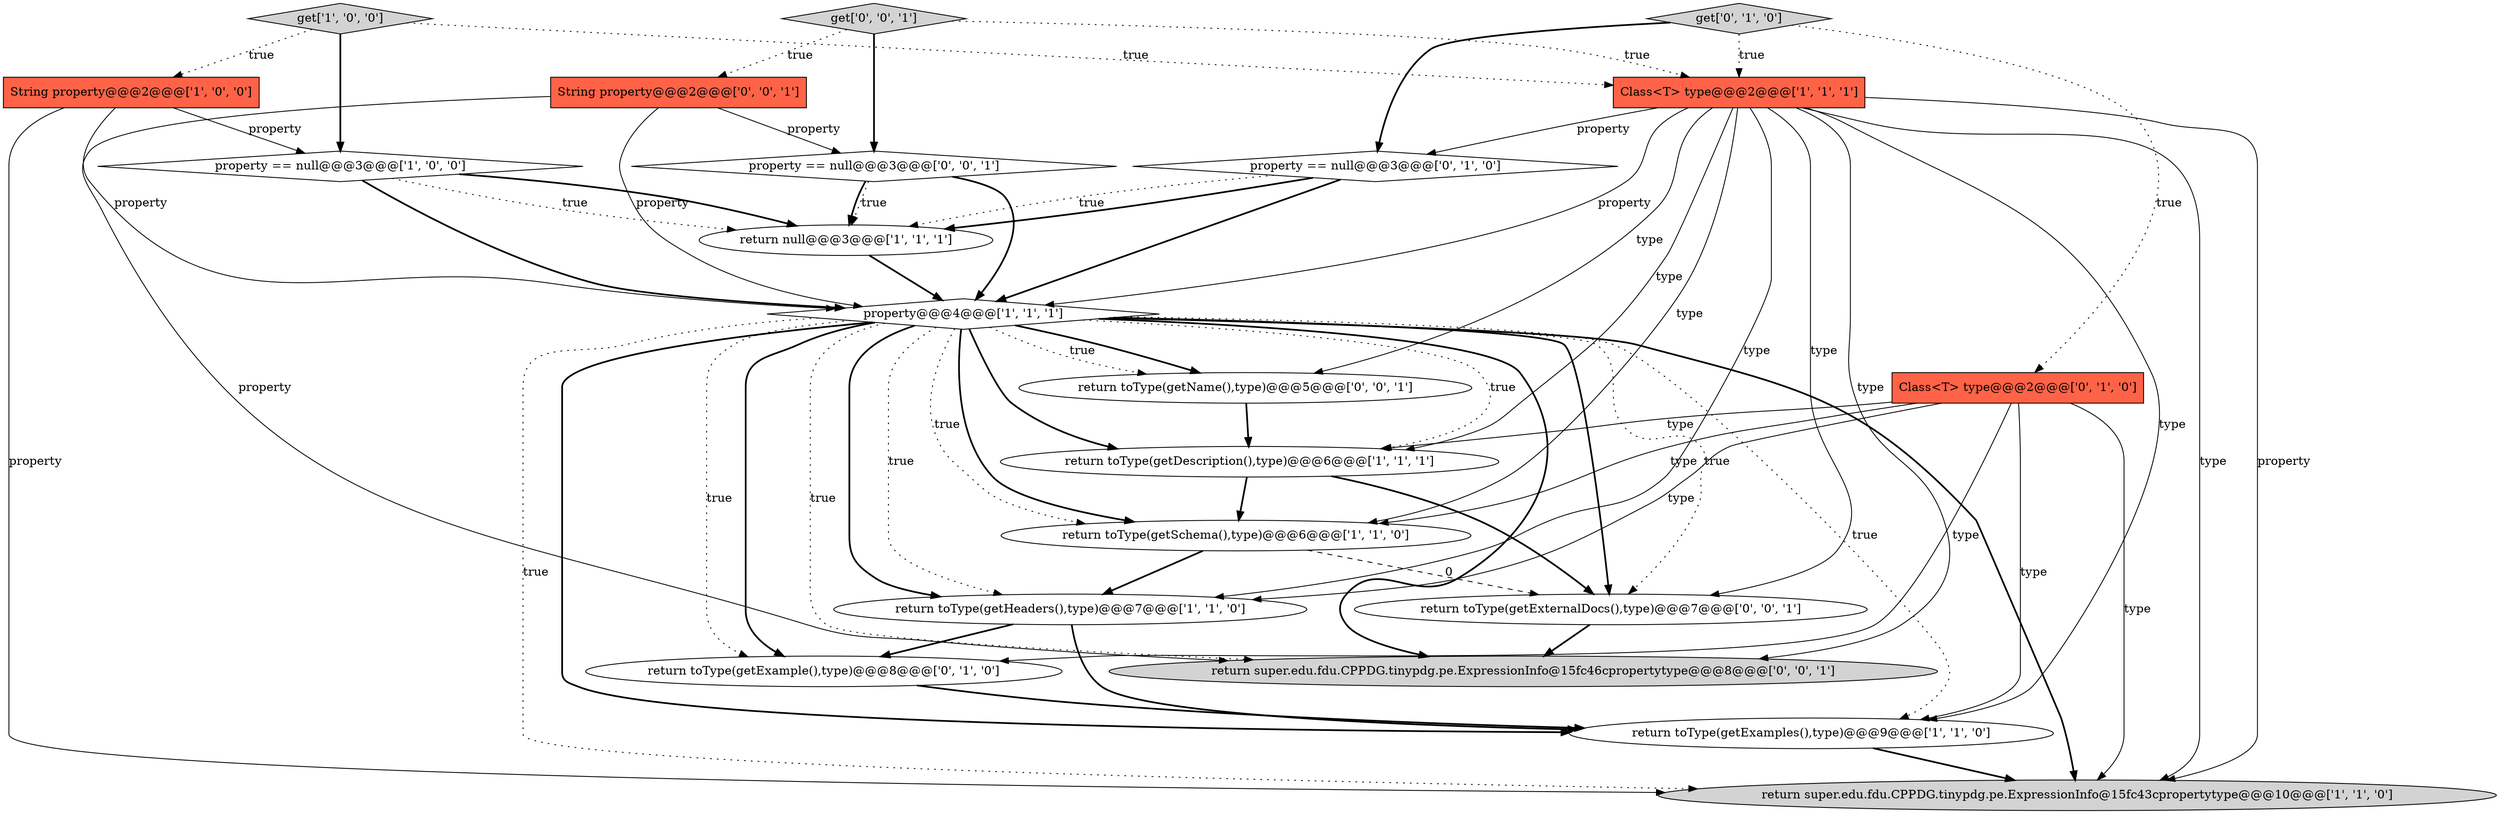 digraph {
12 [style = filled, label = "return toType(getExample(),type)@@@8@@@['0', '1', '0']", fillcolor = white, shape = ellipse image = "AAA1AAABBB2BBB"];
20 [style = filled, label = "return super.edu.fdu.CPPDG.tinypdg.pe.ExpressionInfo@15fc46cpropertytype@@@8@@@['0', '0', '1']", fillcolor = lightgray, shape = ellipse image = "AAA0AAABBB3BBB"];
8 [style = filled, label = "return toType(getDescription(),type)@@@6@@@['1', '1', '1']", fillcolor = white, shape = ellipse image = "AAA0AAABBB1BBB"];
3 [style = filled, label = "property@@@4@@@['1', '1', '1']", fillcolor = white, shape = diamond image = "AAA0AAABBB1BBB"];
13 [style = filled, label = "Class<T> type@@@2@@@['0', '1', '0']", fillcolor = tomato, shape = box image = "AAA0AAABBB2BBB"];
16 [style = filled, label = "String property@@@2@@@['0', '0', '1']", fillcolor = tomato, shape = box image = "AAA0AAABBB3BBB"];
2 [style = filled, label = "property == null@@@3@@@['1', '0', '0']", fillcolor = white, shape = diamond image = "AAA0AAABBB1BBB"];
19 [style = filled, label = "return toType(getExternalDocs(),type)@@@7@@@['0', '0', '1']", fillcolor = white, shape = ellipse image = "AAA0AAABBB3BBB"];
10 [style = filled, label = "get['1', '0', '0']", fillcolor = lightgray, shape = diamond image = "AAA0AAABBB1BBB"];
17 [style = filled, label = "property == null@@@3@@@['0', '0', '1']", fillcolor = white, shape = diamond image = "AAA0AAABBB3BBB"];
11 [style = filled, label = "get['0', '1', '0']", fillcolor = lightgray, shape = diamond image = "AAA0AAABBB2BBB"];
5 [style = filled, label = "return toType(getHeaders(),type)@@@7@@@['1', '1', '0']", fillcolor = white, shape = ellipse image = "AAA0AAABBB1BBB"];
4 [style = filled, label = "return super.edu.fdu.CPPDG.tinypdg.pe.ExpressionInfo@15fc43cpropertytype@@@10@@@['1', '1', '0']", fillcolor = lightgray, shape = ellipse image = "AAA0AAABBB1BBB"];
15 [style = filled, label = "get['0', '0', '1']", fillcolor = lightgray, shape = diamond image = "AAA0AAABBB3BBB"];
0 [style = filled, label = "return toType(getExamples(),type)@@@9@@@['1', '1', '0']", fillcolor = white, shape = ellipse image = "AAA0AAABBB1BBB"];
18 [style = filled, label = "return toType(getName(),type)@@@5@@@['0', '0', '1']", fillcolor = white, shape = ellipse image = "AAA0AAABBB3BBB"];
1 [style = filled, label = "String property@@@2@@@['1', '0', '0']", fillcolor = tomato, shape = box image = "AAA0AAABBB1BBB"];
9 [style = filled, label = "Class<T> type@@@2@@@['1', '1', '1']", fillcolor = tomato, shape = box image = "AAA0AAABBB1BBB"];
14 [style = filled, label = "property == null@@@3@@@['0', '1', '0']", fillcolor = white, shape = diamond image = "AAA0AAABBB2BBB"];
6 [style = filled, label = "return null@@@3@@@['1', '1', '1']", fillcolor = white, shape = ellipse image = "AAA0AAABBB1BBB"];
7 [style = filled, label = "return toType(getSchema(),type)@@@6@@@['1', '1', '0']", fillcolor = white, shape = ellipse image = "AAA0AAABBB1BBB"];
9->7 [style = solid, label="type"];
3->12 [style = dotted, label="true"];
13->7 [style = solid, label="type"];
11->9 [style = dotted, label="true"];
12->0 [style = bold, label=""];
13->8 [style = solid, label="type"];
1->2 [style = solid, label="property"];
9->0 [style = solid, label="type"];
10->1 [style = dotted, label="true"];
0->4 [style = bold, label=""];
10->2 [style = bold, label=""];
14->3 [style = bold, label=""];
16->3 [style = solid, label="property"];
3->19 [style = dotted, label="true"];
9->4 [style = solid, label="property"];
1->3 [style = solid, label="property"];
9->3 [style = solid, label="property"];
3->20 [style = dotted, label="true"];
13->4 [style = solid, label="type"];
9->14 [style = solid, label="property"];
19->20 [style = bold, label=""];
15->17 [style = bold, label=""];
3->8 [style = dotted, label="true"];
7->19 [style = dashed, label="0"];
2->6 [style = dotted, label="true"];
17->3 [style = bold, label=""];
3->18 [style = bold, label=""];
3->7 [style = bold, label=""];
1->4 [style = solid, label="property"];
3->5 [style = bold, label=""];
11->14 [style = bold, label=""];
3->20 [style = bold, label=""];
9->19 [style = solid, label="type"];
14->6 [style = dotted, label="true"];
3->0 [style = dotted, label="true"];
2->3 [style = bold, label=""];
9->4 [style = solid, label="type"];
5->0 [style = bold, label=""];
9->8 [style = solid, label="type"];
9->5 [style = solid, label="type"];
13->0 [style = solid, label="type"];
17->6 [style = bold, label=""];
3->4 [style = dotted, label="true"];
3->18 [style = dotted, label="true"];
3->12 [style = bold, label=""];
13->12 [style = solid, label="type"];
3->0 [style = bold, label=""];
16->20 [style = solid, label="property"];
13->5 [style = solid, label="type"];
6->3 [style = bold, label=""];
3->8 [style = bold, label=""];
3->19 [style = bold, label=""];
9->20 [style = solid, label="type"];
17->6 [style = dotted, label="true"];
14->6 [style = bold, label=""];
2->6 [style = bold, label=""];
7->5 [style = bold, label=""];
15->16 [style = dotted, label="true"];
8->7 [style = bold, label=""];
15->9 [style = dotted, label="true"];
5->12 [style = bold, label=""];
3->7 [style = dotted, label="true"];
18->8 [style = bold, label=""];
11->13 [style = dotted, label="true"];
3->5 [style = dotted, label="true"];
10->9 [style = dotted, label="true"];
3->4 [style = bold, label=""];
9->18 [style = solid, label="type"];
8->19 [style = bold, label=""];
16->17 [style = solid, label="property"];
}
